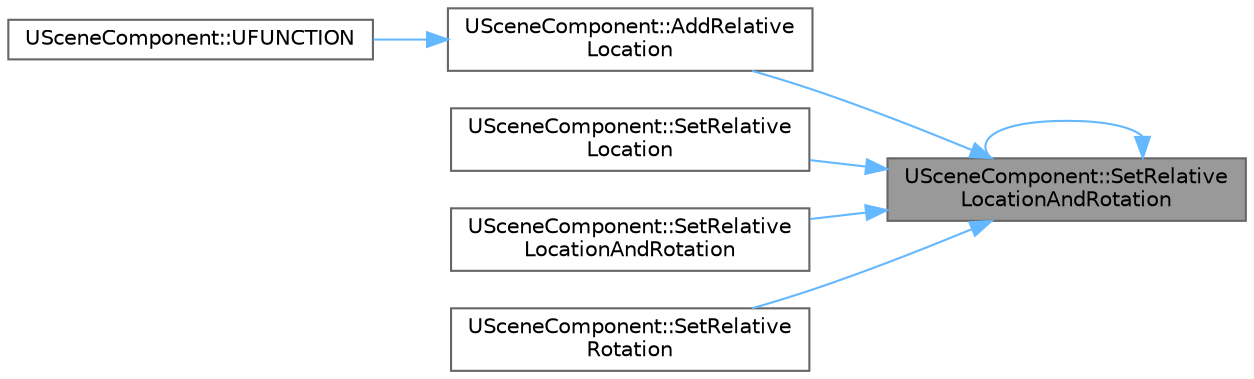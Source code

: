 digraph "USceneComponent::SetRelativeLocationAndRotation"
{
 // INTERACTIVE_SVG=YES
 // LATEX_PDF_SIZE
  bgcolor="transparent";
  edge [fontname=Helvetica,fontsize=10,labelfontname=Helvetica,labelfontsize=10];
  node [fontname=Helvetica,fontsize=10,shape=box,height=0.2,width=0.4];
  rankdir="RL";
  Node1 [id="Node000001",label="USceneComponent::SetRelative\lLocationAndRotation",height=0.2,width=0.4,color="gray40", fillcolor="grey60", style="filled", fontcolor="black",tooltip=" "];
  Node1 -> Node2 [id="edge1_Node000001_Node000002",dir="back",color="steelblue1",style="solid",tooltip=" "];
  Node2 [id="Node000002",label="USceneComponent::AddRelative\lLocation",height=0.2,width=0.4,color="grey40", fillcolor="white", style="filled",URL="$d7/dde/classUSceneComponent.html#a58e4c0a7ca586c782331736c4bb43970",tooltip=" "];
  Node2 -> Node3 [id="edge2_Node000002_Node000003",dir="back",color="steelblue1",style="solid",tooltip=" "];
  Node3 [id="Node000003",label="USceneComponent::UFUNCTION",height=0.2,width=0.4,color="grey40", fillcolor="white", style="filled",URL="$d7/dde/classUSceneComponent.html#a8dec1a0a0b3f0ebb217c1d4f84ecabef",tooltip="Adds a delta to the translation of the component relative to its parent."];
  Node1 -> Node4 [id="edge3_Node000001_Node000004",dir="back",color="steelblue1",style="solid",tooltip=" "];
  Node4 [id="Node000004",label="USceneComponent::SetRelative\lLocation",height=0.2,width=0.4,color="grey40", fillcolor="white", style="filled",URL="$d7/dde/classUSceneComponent.html#a39ef25786d6753a8b7a13b76c5f597cc",tooltip=" "];
  Node1 -> Node5 [id="edge4_Node000001_Node000005",dir="back",color="steelblue1",style="solid",tooltip=" "];
  Node5 [id="Node000005",label="USceneComponent::SetRelative\lLocationAndRotation",height=0.2,width=0.4,color="grey40", fillcolor="white", style="filled",URL="$d7/dde/classUSceneComponent.html#a3a59491dad124cf8b79ac52b0ee3b821",tooltip=" "];
  Node1 -> Node1 [id="edge5_Node000001_Node000001",dir="back",color="steelblue1",style="solid",tooltip=" "];
  Node1 -> Node6 [id="edge6_Node000001_Node000006",dir="back",color="steelblue1",style="solid",tooltip=" "];
  Node6 [id="Node000006",label="USceneComponent::SetRelative\lRotation",height=0.2,width=0.4,color="grey40", fillcolor="white", style="filled",URL="$d7/dde/classUSceneComponent.html#aa9e474efd691c928696101f92ab2abcf",tooltip=" "];
}
